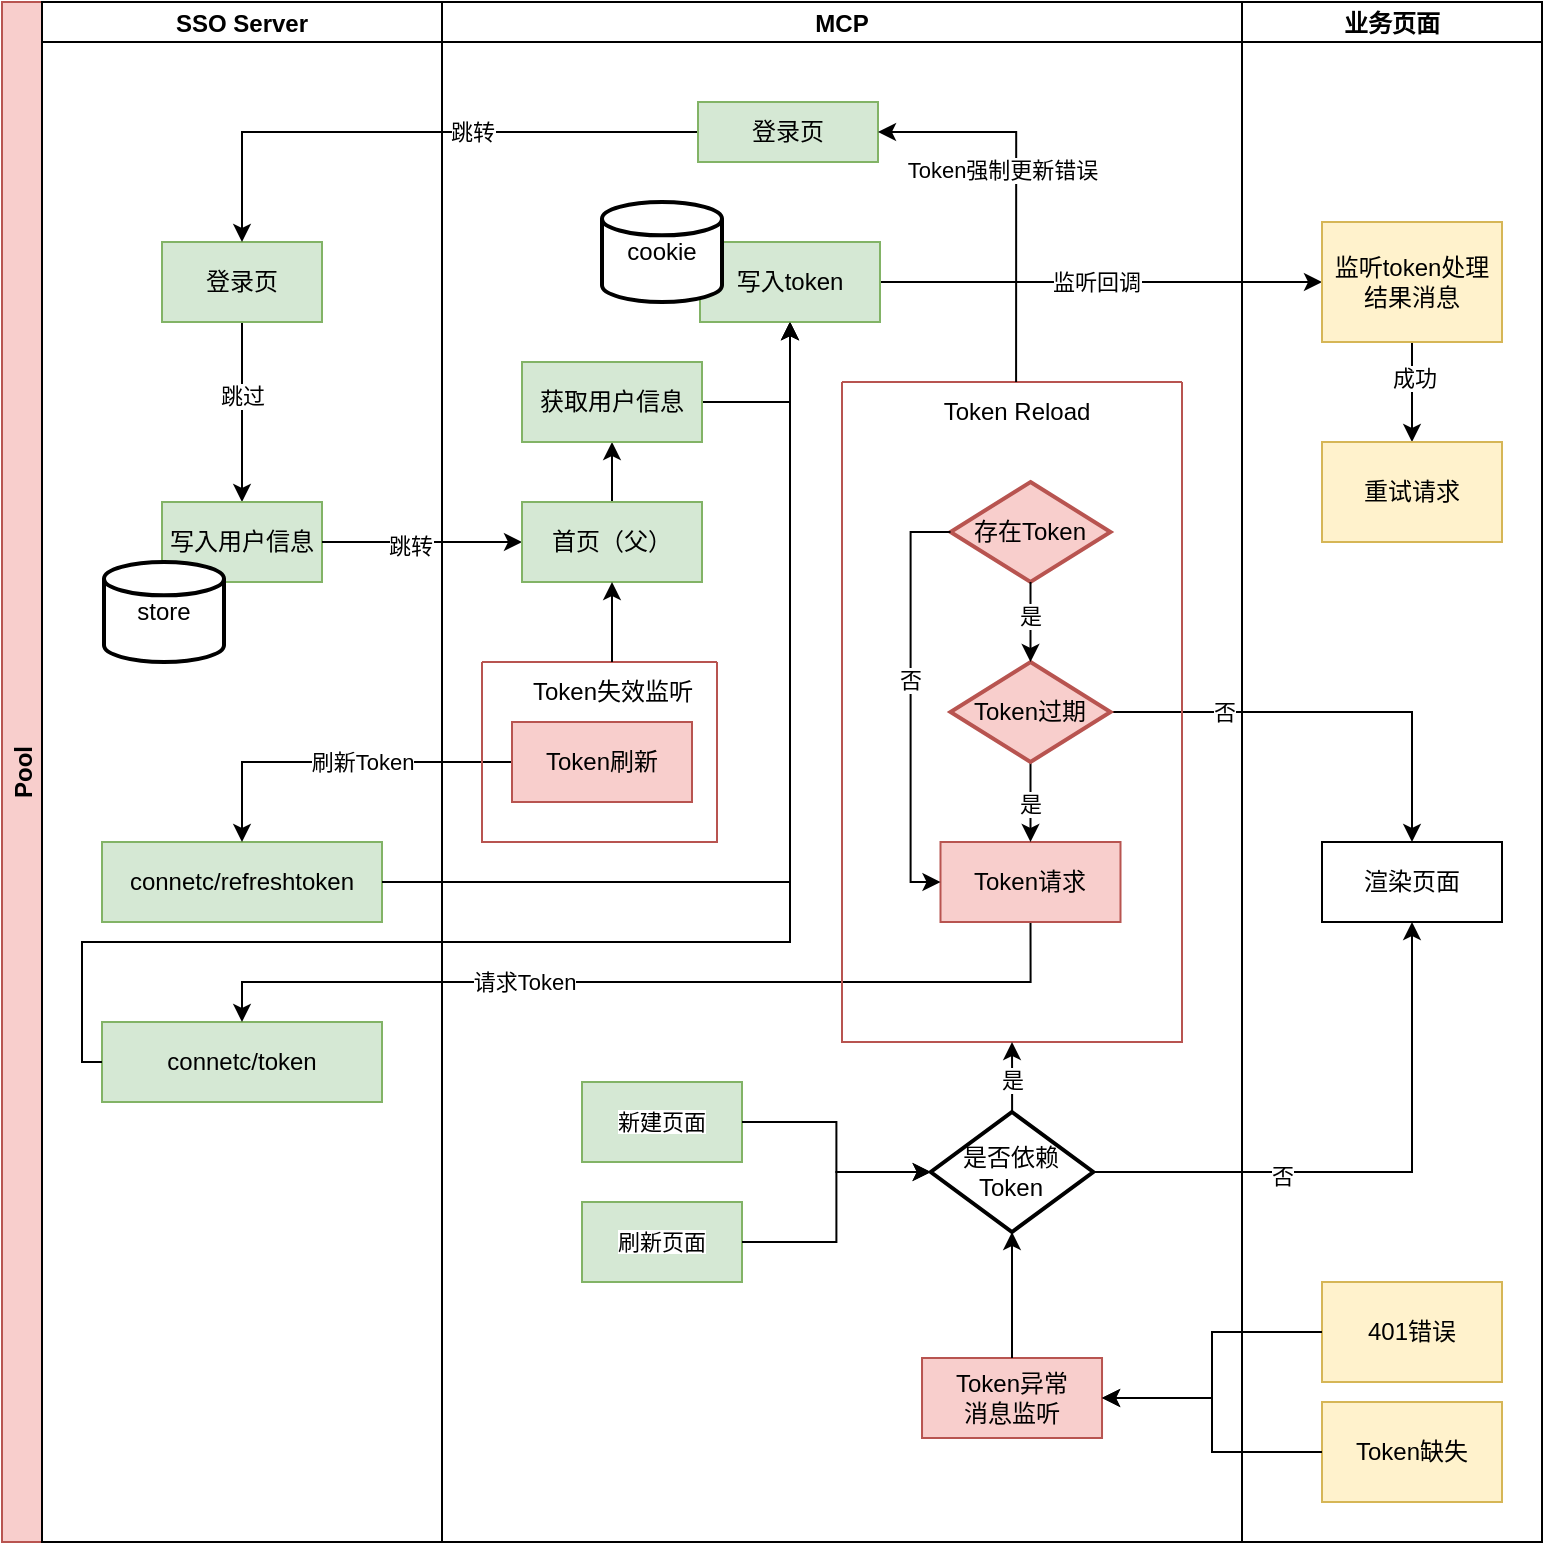<mxfile version="26.1.1">
  <diagram name="第 1 页" id="mMvDS8Gl5DTP-dUkQIf1">
    <mxGraphModel dx="1426" dy="747" grid="1" gridSize="10" guides="1" tooltips="1" connect="1" arrows="1" fold="1" page="1" pageScale="1" pageWidth="827" pageHeight="1169" math="0" shadow="0">
      <root>
        <mxCell id="0" />
        <mxCell id="1" parent="0" />
        <mxCell id="QluS-aAjsIgC2w83DEUZ-6" value="Pool" style="swimlane;childLayout=stackLayout;resizeParent=1;resizeParentMax=0;startSize=20;horizontal=0;horizontalStack=1;fillColor=#f8cecc;strokeColor=#b85450;" parent="1" vertex="1">
          <mxGeometry x="10" width="770" height="770" as="geometry" />
        </mxCell>
        <mxCell id="QluS-aAjsIgC2w83DEUZ-7" value="SSO Server" style="swimlane;startSize=20;" parent="QluS-aAjsIgC2w83DEUZ-6" vertex="1">
          <mxGeometry x="20" width="200" height="770" as="geometry" />
        </mxCell>
        <mxCell id="nYzu0JgBFqqFMGA5fvKE-6" style="edgeStyle=orthogonalEdgeStyle;rounded=0;orthogonalLoop=1;jettySize=auto;html=1;entryX=0.5;entryY=0;entryDx=0;entryDy=0;" parent="QluS-aAjsIgC2w83DEUZ-7" source="QluS-aAjsIgC2w83DEUZ-13" target="nYzu0JgBFqqFMGA5fvKE-5" edge="1">
          <mxGeometry relative="1" as="geometry" />
        </mxCell>
        <mxCell id="nYzu0JgBFqqFMGA5fvKE-7" value="跳过" style="edgeLabel;html=1;align=center;verticalAlign=middle;resizable=0;points=[];" parent="nYzu0JgBFqqFMGA5fvKE-6" vertex="1" connectable="0">
          <mxGeometry x="-0.178" relative="1" as="geometry">
            <mxPoint as="offset" />
          </mxGeometry>
        </mxCell>
        <mxCell id="QluS-aAjsIgC2w83DEUZ-13" value="登录页" style="rounded=0;whiteSpace=wrap;html=1;fillColor=#d5e8d4;strokeColor=#82b366;" parent="QluS-aAjsIgC2w83DEUZ-7" vertex="1">
          <mxGeometry x="60" y="120" width="80" height="40" as="geometry" />
        </mxCell>
        <mxCell id="nYzu0JgBFqqFMGA5fvKE-5" value="写入用户信息" style="rounded=0;whiteSpace=wrap;html=1;fillColor=#d5e8d4;strokeColor=#82b366;" parent="QluS-aAjsIgC2w83DEUZ-7" vertex="1">
          <mxGeometry x="60" y="250" width="80" height="40" as="geometry" />
        </mxCell>
        <mxCell id="QluS-aAjsIgC2w83DEUZ-19" value="store" style="strokeWidth=2;html=1;shape=mxgraph.flowchart.database;whiteSpace=wrap;" parent="QluS-aAjsIgC2w83DEUZ-7" vertex="1">
          <mxGeometry x="31" y="280" width="60" height="50" as="geometry" />
        </mxCell>
        <mxCell id="rp30ESvSIAJqpPpiR4pG-10" value="connetc/refreshtoken" style="rounded=0;whiteSpace=wrap;html=1;fillColor=#d5e8d4;strokeColor=#82b366;" parent="QluS-aAjsIgC2w83DEUZ-7" vertex="1">
          <mxGeometry x="30" y="420" width="140" height="40" as="geometry" />
        </mxCell>
        <mxCell id="rp30ESvSIAJqpPpiR4pG-34" value="connetc/token" style="rounded=0;whiteSpace=wrap;html=1;fillColor=#d5e8d4;strokeColor=#82b366;" parent="QluS-aAjsIgC2w83DEUZ-7" vertex="1">
          <mxGeometry x="30" y="510" width="140" height="40" as="geometry" />
        </mxCell>
        <mxCell id="QluS-aAjsIgC2w83DEUZ-15" style="edgeStyle=orthogonalEdgeStyle;rounded=0;orthogonalLoop=1;jettySize=auto;html=1;entryX=0.5;entryY=0;entryDx=0;entryDy=0;" parent="QluS-aAjsIgC2w83DEUZ-6" source="QluS-aAjsIgC2w83DEUZ-10" target="QluS-aAjsIgC2w83DEUZ-13" edge="1">
          <mxGeometry relative="1" as="geometry" />
        </mxCell>
        <mxCell id="QluS-aAjsIgC2w83DEUZ-16" value="跳转" style="edgeLabel;html=1;align=center;verticalAlign=middle;resizable=0;points=[];" parent="QluS-aAjsIgC2w83DEUZ-15" vertex="1" connectable="0">
          <mxGeometry x="-0.2" relative="1" as="geometry">
            <mxPoint as="offset" />
          </mxGeometry>
        </mxCell>
        <mxCell id="QluS-aAjsIgC2w83DEUZ-17" style="edgeStyle=orthogonalEdgeStyle;rounded=0;orthogonalLoop=1;jettySize=auto;html=1;entryX=0;entryY=0.5;entryDx=0;entryDy=0;exitX=1;exitY=0.5;exitDx=0;exitDy=0;" parent="QluS-aAjsIgC2w83DEUZ-6" source="nYzu0JgBFqqFMGA5fvKE-5" target="QluS-aAjsIgC2w83DEUZ-12" edge="1">
          <mxGeometry relative="1" as="geometry" />
        </mxCell>
        <mxCell id="QluS-aAjsIgC2w83DEUZ-18" value="跳转" style="edgeLabel;html=1;align=center;verticalAlign=middle;resizable=0;points=[];" parent="QluS-aAjsIgC2w83DEUZ-17" vertex="1" connectable="0">
          <mxGeometry x="-0.12" y="-2" relative="1" as="geometry">
            <mxPoint as="offset" />
          </mxGeometry>
        </mxCell>
        <mxCell id="rp30ESvSIAJqpPpiR4pG-9" style="edgeStyle=orthogonalEdgeStyle;rounded=0;orthogonalLoop=1;jettySize=auto;html=1;entryX=0.5;entryY=1;entryDx=0;entryDy=0;exitX=1;exitY=0.5;exitDx=0;exitDy=0;" parent="QluS-aAjsIgC2w83DEUZ-6" source="rp30ESvSIAJqpPpiR4pG-10" target="QluS-aAjsIgC2w83DEUZ-30" edge="1">
          <mxGeometry relative="1" as="geometry" />
        </mxCell>
        <mxCell id="rp30ESvSIAJqpPpiR4pG-22" style="edgeStyle=orthogonalEdgeStyle;rounded=0;orthogonalLoop=1;jettySize=auto;html=1;entryX=0.5;entryY=0;entryDx=0;entryDy=0;" parent="QluS-aAjsIgC2w83DEUZ-6" source="rp30ESvSIAJqpPpiR4pG-5" target="rp30ESvSIAJqpPpiR4pG-10" edge="1">
          <mxGeometry relative="1" as="geometry" />
        </mxCell>
        <mxCell id="rp30ESvSIAJqpPpiR4pG-23" value="刷新Token" style="edgeLabel;html=1;align=center;verticalAlign=middle;resizable=0;points=[];" parent="rp30ESvSIAJqpPpiR4pG-22" vertex="1" connectable="0">
          <mxGeometry x="-0.246" y="-3" relative="1" as="geometry">
            <mxPoint x="-9" y="3" as="offset" />
          </mxGeometry>
        </mxCell>
        <mxCell id="rp30ESvSIAJqpPpiR4pG-30" style="edgeStyle=orthogonalEdgeStyle;rounded=0;orthogonalLoop=1;jettySize=auto;html=1;entryX=0.5;entryY=1;entryDx=0;entryDy=0;" parent="QluS-aAjsIgC2w83DEUZ-6" source="rp30ESvSIAJqpPpiR4pG-27" target="QluS-aAjsIgC2w83DEUZ-61" edge="1">
          <mxGeometry relative="1" as="geometry">
            <Array as="points">
              <mxPoint x="705" y="585" />
            </Array>
          </mxGeometry>
        </mxCell>
        <mxCell id="rp30ESvSIAJqpPpiR4pG-31" value="否" style="edgeLabel;html=1;align=center;verticalAlign=middle;resizable=0;points=[];" parent="rp30ESvSIAJqpPpiR4pG-30" vertex="1" connectable="0">
          <mxGeometry x="-0.338" y="-2" relative="1" as="geometry">
            <mxPoint as="offset" />
          </mxGeometry>
        </mxCell>
        <mxCell id="rp30ESvSIAJqpPpiR4pG-35" style="edgeStyle=orthogonalEdgeStyle;rounded=0;orthogonalLoop=1;jettySize=auto;html=1;entryX=0.5;entryY=0;entryDx=0;entryDy=0;" parent="QluS-aAjsIgC2w83DEUZ-6" source="rp30ESvSIAJqpPpiR4pG-24" target="QluS-aAjsIgC2w83DEUZ-61" edge="1">
          <mxGeometry relative="1" as="geometry" />
        </mxCell>
        <mxCell id="rp30ESvSIAJqpPpiR4pG-40" value="否" style="edgeLabel;html=1;align=center;verticalAlign=middle;resizable=0;points=[];" parent="rp30ESvSIAJqpPpiR4pG-35" vertex="1" connectable="0">
          <mxGeometry x="-0.475" relative="1" as="geometry">
            <mxPoint as="offset" />
          </mxGeometry>
        </mxCell>
        <mxCell id="rp30ESvSIAJqpPpiR4pG-41" style="edgeStyle=orthogonalEdgeStyle;rounded=0;orthogonalLoop=1;jettySize=auto;html=1;entryX=0.5;entryY=0;entryDx=0;entryDy=0;exitX=0.5;exitY=1;exitDx=0;exitDy=0;" parent="QluS-aAjsIgC2w83DEUZ-6" source="rp30ESvSIAJqpPpiR4pG-20" target="rp30ESvSIAJqpPpiR4pG-34" edge="1">
          <mxGeometry relative="1" as="geometry">
            <Array as="points">
              <mxPoint x="514" y="490" />
              <mxPoint x="120" y="490" />
            </Array>
          </mxGeometry>
        </mxCell>
        <mxCell id="rp30ESvSIAJqpPpiR4pG-49" value="请求Token" style="edgeLabel;html=1;align=center;verticalAlign=middle;resizable=0;points=[];" parent="rp30ESvSIAJqpPpiR4pG-41" vertex="1" connectable="0">
          <mxGeometry x="0.353" relative="1" as="geometry">
            <mxPoint x="17" as="offset" />
          </mxGeometry>
        </mxCell>
        <mxCell id="rp30ESvSIAJqpPpiR4pG-42" style="edgeStyle=orthogonalEdgeStyle;rounded=0;orthogonalLoop=1;jettySize=auto;html=1;exitX=0;exitY=0.5;exitDx=0;exitDy=0;entryX=0.5;entryY=1;entryDx=0;entryDy=0;" parent="QluS-aAjsIgC2w83DEUZ-6" source="rp30ESvSIAJqpPpiR4pG-34" target="QluS-aAjsIgC2w83DEUZ-30" edge="1">
          <mxGeometry relative="1" as="geometry">
            <Array as="points">
              <mxPoint x="40" y="530" />
              <mxPoint x="40" y="470" />
              <mxPoint x="394" y="470" />
            </Array>
          </mxGeometry>
        </mxCell>
        <mxCell id="rp30ESvSIAJqpPpiR4pG-43" style="edgeStyle=orthogonalEdgeStyle;rounded=0;orthogonalLoop=1;jettySize=auto;html=1;" parent="QluS-aAjsIgC2w83DEUZ-6" source="QluS-aAjsIgC2w83DEUZ-30" target="KIUjc3lk86y1q8A7Fn4e-26" edge="1">
          <mxGeometry relative="1" as="geometry" />
        </mxCell>
        <mxCell id="rp30ESvSIAJqpPpiR4pG-46" value="监听回调" style="edgeLabel;html=1;align=center;verticalAlign=middle;resizable=0;points=[];" parent="rp30ESvSIAJqpPpiR4pG-43" vertex="1" connectable="0">
          <mxGeometry x="-0.204" relative="1" as="geometry">
            <mxPoint x="20" as="offset" />
          </mxGeometry>
        </mxCell>
        <mxCell id="QluS-aAjsIgC2w83DEUZ-8" value="MCP" style="swimlane;startSize=20;" parent="QluS-aAjsIgC2w83DEUZ-6" vertex="1">
          <mxGeometry x="220" width="400" height="770" as="geometry" />
        </mxCell>
        <mxCell id="QluS-aAjsIgC2w83DEUZ-10" value="登录页" style="rounded=0;whiteSpace=wrap;html=1;fillColor=#d5e8d4;strokeColor=#82b366;" parent="QluS-aAjsIgC2w83DEUZ-8" vertex="1">
          <mxGeometry x="128" y="50" width="90" height="30" as="geometry" />
        </mxCell>
        <mxCell id="QluS-aAjsIgC2w83DEUZ-31" style="edgeStyle=orthogonalEdgeStyle;rounded=0;orthogonalLoop=1;jettySize=auto;html=1;entryX=0.5;entryY=1;entryDx=0;entryDy=0;" parent="QluS-aAjsIgC2w83DEUZ-8" source="QluS-aAjsIgC2w83DEUZ-12" target="nYzu0JgBFqqFMGA5fvKE-3" edge="1">
          <mxGeometry relative="1" as="geometry" />
        </mxCell>
        <mxCell id="QluS-aAjsIgC2w83DEUZ-12" value="首页（父）" style="rounded=0;whiteSpace=wrap;html=1;fillColor=#d5e8d4;strokeColor=#82b366;" parent="QluS-aAjsIgC2w83DEUZ-8" vertex="1">
          <mxGeometry x="40" y="250" width="90" height="40" as="geometry" />
        </mxCell>
        <mxCell id="QluS-aAjsIgC2w83DEUZ-24" value="&lt;span style=&quot;font-size: 11px; text-wrap-mode: nowrap; background-color: rgb(255, 255, 255);&quot;&gt;新建页面&lt;/span&gt;" style="rounded=0;whiteSpace=wrap;html=1;fillColor=#d5e8d4;strokeColor=#82b366;" parent="QluS-aAjsIgC2w83DEUZ-8" vertex="1">
          <mxGeometry x="70" y="540" width="80" height="40" as="geometry" />
        </mxCell>
        <mxCell id="QluS-aAjsIgC2w83DEUZ-30" value="写入token" style="rounded=0;whiteSpace=wrap;html=1;fillColor=#d5e8d4;strokeColor=#82b366;" parent="QluS-aAjsIgC2w83DEUZ-8" vertex="1">
          <mxGeometry x="129" y="120" width="90" height="40" as="geometry" />
        </mxCell>
        <mxCell id="QluS-aAjsIgC2w83DEUZ-38" value="cookie" style="strokeWidth=2;html=1;shape=mxgraph.flowchart.database;whiteSpace=wrap;" parent="QluS-aAjsIgC2w83DEUZ-8" vertex="1">
          <mxGeometry x="80" y="100" width="60" height="50" as="geometry" />
        </mxCell>
        <mxCell id="nYzu0JgBFqqFMGA5fvKE-4" style="edgeStyle=orthogonalEdgeStyle;rounded=0;orthogonalLoop=1;jettySize=auto;html=1;entryX=0.5;entryY=1;entryDx=0;entryDy=0;exitX=1;exitY=0.5;exitDx=0;exitDy=0;" parent="QluS-aAjsIgC2w83DEUZ-8" source="nYzu0JgBFqqFMGA5fvKE-3" target="QluS-aAjsIgC2w83DEUZ-30" edge="1">
          <mxGeometry relative="1" as="geometry" />
        </mxCell>
        <mxCell id="nYzu0JgBFqqFMGA5fvKE-3" value="获取用户信息" style="rounded=0;whiteSpace=wrap;html=1;fillColor=#d5e8d4;strokeColor=#82b366;" parent="QluS-aAjsIgC2w83DEUZ-8" vertex="1">
          <mxGeometry x="40" y="180" width="90" height="40" as="geometry" />
        </mxCell>
        <mxCell id="rp30ESvSIAJqpPpiR4pG-2" value="" style="swimlane;startSize=0;fillColor=#f8cecc;strokeColor=#b85450;" parent="QluS-aAjsIgC2w83DEUZ-8" vertex="1">
          <mxGeometry x="20" y="330" width="117.5" height="90" as="geometry">
            <mxRectangle x="68" y="320" width="50" height="40" as="alternateBounds" />
          </mxGeometry>
        </mxCell>
        <mxCell id="rp30ESvSIAJqpPpiR4pG-3" value="Token失效监听" style="text;html=1;align=center;verticalAlign=middle;resizable=0;points=[];autosize=1;strokeColor=none;fillColor=none;" parent="rp30ESvSIAJqpPpiR4pG-2" vertex="1">
          <mxGeometry x="15" width="100" height="30" as="geometry" />
        </mxCell>
        <mxCell id="rp30ESvSIAJqpPpiR4pG-5" value="Token刷新" style="rounded=0;whiteSpace=wrap;html=1;fillColor=#f8cecc;strokeColor=#b85450;" parent="rp30ESvSIAJqpPpiR4pG-2" vertex="1">
          <mxGeometry x="15" y="30" width="90" height="40" as="geometry" />
        </mxCell>
        <mxCell id="rp30ESvSIAJqpPpiR4pG-7" style="edgeStyle=orthogonalEdgeStyle;rounded=0;orthogonalLoop=1;jettySize=auto;html=1;entryX=0.5;entryY=1;entryDx=0;entryDy=0;" parent="QluS-aAjsIgC2w83DEUZ-8" source="rp30ESvSIAJqpPpiR4pG-3" target="QluS-aAjsIgC2w83DEUZ-12" edge="1">
          <mxGeometry relative="1" as="geometry" />
        </mxCell>
        <mxCell id="rp30ESvSIAJqpPpiR4pG-18" value="" style="swimlane;startSize=0;fillColor=#f8cecc;strokeColor=#b85450;" parent="QluS-aAjsIgC2w83DEUZ-8" vertex="1">
          <mxGeometry x="200" y="190" width="170" height="330" as="geometry">
            <mxRectangle x="68" y="320" width="50" height="40" as="alternateBounds" />
          </mxGeometry>
        </mxCell>
        <mxCell id="rp30ESvSIAJqpPpiR4pG-19" value="Token Reload" style="text;html=1;align=center;verticalAlign=middle;resizable=0;points=[];autosize=1;strokeColor=none;fillColor=none;" parent="rp30ESvSIAJqpPpiR4pG-18" vertex="1">
          <mxGeometry x="36.75" width="100" height="30" as="geometry" />
        </mxCell>
        <mxCell id="rp30ESvSIAJqpPpiR4pG-20" value="Token请求" style="rounded=0;whiteSpace=wrap;html=1;fillColor=#f8cecc;strokeColor=#b85450;" parent="rp30ESvSIAJqpPpiR4pG-18" vertex="1">
          <mxGeometry x="49.25" y="230" width="90" height="40" as="geometry" />
        </mxCell>
        <mxCell id="rp30ESvSIAJqpPpiR4pG-21" value="存在Token" style="strokeWidth=2;html=1;shape=mxgraph.flowchart.decision;whiteSpace=wrap;fillColor=#f8cecc;strokeColor=#b85450;" parent="rp30ESvSIAJqpPpiR4pG-18" vertex="1">
          <mxGeometry x="54.25" y="50" width="80" height="50" as="geometry" />
        </mxCell>
        <mxCell id="rp30ESvSIAJqpPpiR4pG-26" style="edgeStyle=orthogonalEdgeStyle;rounded=0;orthogonalLoop=1;jettySize=auto;html=1;" parent="rp30ESvSIAJqpPpiR4pG-18" source="rp30ESvSIAJqpPpiR4pG-24" target="rp30ESvSIAJqpPpiR4pG-20" edge="1">
          <mxGeometry relative="1" as="geometry" />
        </mxCell>
        <mxCell id="rp30ESvSIAJqpPpiR4pG-39" value="是" style="edgeLabel;html=1;align=center;verticalAlign=middle;resizable=0;points=[];" parent="rp30ESvSIAJqpPpiR4pG-26" vertex="1" connectable="0">
          <mxGeometry x="0.05" y="-1" relative="1" as="geometry">
            <mxPoint as="offset" />
          </mxGeometry>
        </mxCell>
        <mxCell id="rp30ESvSIAJqpPpiR4pG-24" value="Token过期" style="strokeWidth=2;html=1;shape=mxgraph.flowchart.decision;whiteSpace=wrap;fillColor=#f8cecc;strokeColor=#b85450;" parent="rp30ESvSIAJqpPpiR4pG-18" vertex="1">
          <mxGeometry x="54.25" y="140" width="80" height="50" as="geometry" />
        </mxCell>
        <mxCell id="rp30ESvSIAJqpPpiR4pG-25" style="edgeStyle=orthogonalEdgeStyle;rounded=0;orthogonalLoop=1;jettySize=auto;html=1;" parent="rp30ESvSIAJqpPpiR4pG-18" source="rp30ESvSIAJqpPpiR4pG-21" target="rp30ESvSIAJqpPpiR4pG-24" edge="1">
          <mxGeometry relative="1" as="geometry" />
        </mxCell>
        <mxCell id="rp30ESvSIAJqpPpiR4pG-36" value="是" style="edgeLabel;html=1;align=center;verticalAlign=middle;resizable=0;points=[];" parent="rp30ESvSIAJqpPpiR4pG-25" vertex="1" connectable="0">
          <mxGeometry x="-0.15" y="-1" relative="1" as="geometry">
            <mxPoint as="offset" />
          </mxGeometry>
        </mxCell>
        <mxCell id="rp30ESvSIAJqpPpiR4pG-37" style="edgeStyle=orthogonalEdgeStyle;rounded=0;orthogonalLoop=1;jettySize=auto;html=1;entryX=0;entryY=0.5;entryDx=0;entryDy=0;exitX=0;exitY=0.5;exitDx=0;exitDy=0;exitPerimeter=0;" parent="rp30ESvSIAJqpPpiR4pG-18" source="rp30ESvSIAJqpPpiR4pG-21" target="rp30ESvSIAJqpPpiR4pG-20" edge="1">
          <mxGeometry relative="1" as="geometry" />
        </mxCell>
        <mxCell id="rp30ESvSIAJqpPpiR4pG-38" value="否" style="edgeLabel;html=1;align=center;verticalAlign=middle;resizable=0;points=[];" parent="rp30ESvSIAJqpPpiR4pG-37" vertex="1" connectable="0">
          <mxGeometry x="-0.108" y="-1" relative="1" as="geometry">
            <mxPoint as="offset" />
          </mxGeometry>
        </mxCell>
        <mxCell id="rp30ESvSIAJqpPpiR4pG-32" style="edgeStyle=orthogonalEdgeStyle;rounded=0;orthogonalLoop=1;jettySize=auto;html=1;entryX=0.5;entryY=1;entryDx=0;entryDy=0;" parent="QluS-aAjsIgC2w83DEUZ-8" source="rp30ESvSIAJqpPpiR4pG-27" target="rp30ESvSIAJqpPpiR4pG-18" edge="1">
          <mxGeometry relative="1" as="geometry" />
        </mxCell>
        <mxCell id="rp30ESvSIAJqpPpiR4pG-33" value="是" style="edgeLabel;html=1;align=center;verticalAlign=middle;resizable=0;points=[];" parent="rp30ESvSIAJqpPpiR4pG-32" vertex="1" connectable="0">
          <mxGeometry x="-0.054" relative="1" as="geometry">
            <mxPoint as="offset" />
          </mxGeometry>
        </mxCell>
        <mxCell id="rp30ESvSIAJqpPpiR4pG-27" value="是否依赖Token" style="strokeWidth=2;html=1;shape=mxgraph.flowchart.decision;whiteSpace=wrap;" parent="QluS-aAjsIgC2w83DEUZ-8" vertex="1">
          <mxGeometry x="244.38" y="555" width="81.25" height="60" as="geometry" />
        </mxCell>
        <mxCell id="rp30ESvSIAJqpPpiR4pG-28" style="edgeStyle=orthogonalEdgeStyle;rounded=0;orthogonalLoop=1;jettySize=auto;html=1;entryX=0;entryY=0.5;entryDx=0;entryDy=0;entryPerimeter=0;" parent="QluS-aAjsIgC2w83DEUZ-8" source="QluS-aAjsIgC2w83DEUZ-24" target="rp30ESvSIAJqpPpiR4pG-27" edge="1">
          <mxGeometry relative="1" as="geometry" />
        </mxCell>
        <mxCell id="rp30ESvSIAJqpPpiR4pG-47" style="edgeStyle=orthogonalEdgeStyle;rounded=0;orthogonalLoop=1;jettySize=auto;html=1;entryX=1;entryY=0.5;entryDx=0;entryDy=0;exitX=0.503;exitY=0;exitDx=0;exitDy=0;exitPerimeter=0;" parent="QluS-aAjsIgC2w83DEUZ-8" source="rp30ESvSIAJqpPpiR4pG-19" target="QluS-aAjsIgC2w83DEUZ-10" edge="1">
          <mxGeometry relative="1" as="geometry" />
        </mxCell>
        <mxCell id="rp30ESvSIAJqpPpiR4pG-48" value="Token强制更新错误" style="edgeLabel;html=1;align=center;verticalAlign=middle;resizable=0;points=[];" parent="rp30ESvSIAJqpPpiR4pG-47" vertex="1" connectable="0">
          <mxGeometry x="0.346" y="-2" relative="1" as="geometry">
            <mxPoint x="-2" y="21" as="offset" />
          </mxGeometry>
        </mxCell>
        <mxCell id="rp30ESvSIAJqpPpiR4pG-52" value="Token异常&lt;div&gt;消息监听&lt;/div&gt;" style="rounded=0;whiteSpace=wrap;html=1;fillColor=#f8cecc;strokeColor=#b85450;" parent="QluS-aAjsIgC2w83DEUZ-8" vertex="1">
          <mxGeometry x="240.01" y="678" width="90" height="40" as="geometry" />
        </mxCell>
        <mxCell id="rp30ESvSIAJqpPpiR4pG-53" style="edgeStyle=orthogonalEdgeStyle;rounded=0;orthogonalLoop=1;jettySize=auto;html=1;entryX=0.5;entryY=1;entryDx=0;entryDy=0;entryPerimeter=0;" parent="QluS-aAjsIgC2w83DEUZ-8" source="rp30ESvSIAJqpPpiR4pG-52" target="rp30ESvSIAJqpPpiR4pG-27" edge="1">
          <mxGeometry relative="1" as="geometry" />
        </mxCell>
        <mxCell id="rp30ESvSIAJqpPpiR4pG-54" value="&lt;span style=&quot;font-size: 11px; text-wrap-mode: nowrap; background-color: rgb(255, 255, 255);&quot;&gt;刷新页面&lt;/span&gt;" style="rounded=0;whiteSpace=wrap;html=1;fillColor=#d5e8d4;strokeColor=#82b366;" parent="QluS-aAjsIgC2w83DEUZ-8" vertex="1">
          <mxGeometry x="70" y="600" width="80" height="40" as="geometry" />
        </mxCell>
        <mxCell id="rp30ESvSIAJqpPpiR4pG-55" style="edgeStyle=orthogonalEdgeStyle;rounded=0;orthogonalLoop=1;jettySize=auto;html=1;entryX=0;entryY=0.5;entryDx=0;entryDy=0;entryPerimeter=0;" parent="QluS-aAjsIgC2w83DEUZ-8" source="rp30ESvSIAJqpPpiR4pG-54" target="rp30ESvSIAJqpPpiR4pG-27" edge="1">
          <mxGeometry relative="1" as="geometry" />
        </mxCell>
        <mxCell id="QluS-aAjsIgC2w83DEUZ-9" value="业务页面" style="swimlane;startSize=20;" parent="QluS-aAjsIgC2w83DEUZ-6" vertex="1">
          <mxGeometry x="620" width="150" height="770" as="geometry" />
        </mxCell>
        <mxCell id="QluS-aAjsIgC2w83DEUZ-61" value="渲染页面" style="rounded=0;whiteSpace=wrap;html=1;" parent="QluS-aAjsIgC2w83DEUZ-9" vertex="1">
          <mxGeometry x="40" y="420" width="90" height="40" as="geometry" />
        </mxCell>
        <mxCell id="KIUjc3lk86y1q8A7Fn4e-24" value="401错误" style="rounded=0;whiteSpace=wrap;html=1;fillColor=#fff2cc;strokeColor=#d6b656;" parent="QluS-aAjsIgC2w83DEUZ-9" vertex="1">
          <mxGeometry x="40" y="640" width="90" height="50" as="geometry" />
        </mxCell>
        <mxCell id="KIUjc3lk86y1q8A7Fn4e-28" style="edgeStyle=orthogonalEdgeStyle;rounded=0;orthogonalLoop=1;jettySize=auto;html=1;entryX=0.5;entryY=0;entryDx=0;entryDy=0;exitX=0.5;exitY=1;exitDx=0;exitDy=0;" parent="QluS-aAjsIgC2w83DEUZ-9" source="KIUjc3lk86y1q8A7Fn4e-26" target="KIUjc3lk86y1q8A7Fn4e-29" edge="1">
          <mxGeometry relative="1" as="geometry">
            <mxPoint x="171" y="750" as="targetPoint" />
          </mxGeometry>
        </mxCell>
        <mxCell id="KIUjc3lk86y1q8A7Fn4e-31" value="成功" style="edgeLabel;html=1;align=center;verticalAlign=middle;resizable=0;points=[];" parent="KIUjc3lk86y1q8A7Fn4e-28" vertex="1" connectable="0">
          <mxGeometry x="-0.3" y="1" relative="1" as="geometry">
            <mxPoint as="offset" />
          </mxGeometry>
        </mxCell>
        <mxCell id="KIUjc3lk86y1q8A7Fn4e-26" value="监听token处理结果消息" style="rounded=0;whiteSpace=wrap;html=1;fillColor=#fff2cc;strokeColor=#d6b656;" parent="QluS-aAjsIgC2w83DEUZ-9" vertex="1">
          <mxGeometry x="40" y="110" width="90" height="60" as="geometry" />
        </mxCell>
        <mxCell id="KIUjc3lk86y1q8A7Fn4e-29" value="重试请求" style="rounded=0;whiteSpace=wrap;html=1;fillColor=#fff2cc;strokeColor=#d6b656;" parent="QluS-aAjsIgC2w83DEUZ-9" vertex="1">
          <mxGeometry x="40" y="220" width="90" height="50" as="geometry" />
        </mxCell>
        <mxCell id="rp30ESvSIAJqpPpiR4pG-50" value="Token缺失" style="rounded=0;whiteSpace=wrap;html=1;fillColor=#fff2cc;strokeColor=#d6b656;" parent="QluS-aAjsIgC2w83DEUZ-9" vertex="1">
          <mxGeometry x="40" y="700" width="90" height="50" as="geometry" />
        </mxCell>
        <mxCell id="rp30ESvSIAJqpPpiR4pG-57" style="edgeStyle=orthogonalEdgeStyle;rounded=0;orthogonalLoop=1;jettySize=auto;html=1;entryX=1;entryY=0.5;entryDx=0;entryDy=0;" parent="QluS-aAjsIgC2w83DEUZ-6" source="KIUjc3lk86y1q8A7Fn4e-24" target="rp30ESvSIAJqpPpiR4pG-52" edge="1">
          <mxGeometry relative="1" as="geometry" />
        </mxCell>
        <mxCell id="rp30ESvSIAJqpPpiR4pG-58" style="edgeStyle=orthogonalEdgeStyle;rounded=0;orthogonalLoop=1;jettySize=auto;html=1;entryX=1;entryY=0.5;entryDx=0;entryDy=0;" parent="QluS-aAjsIgC2w83DEUZ-6" source="rp30ESvSIAJqpPpiR4pG-50" target="rp30ESvSIAJqpPpiR4pG-52" edge="1">
          <mxGeometry relative="1" as="geometry" />
        </mxCell>
      </root>
    </mxGraphModel>
  </diagram>
</mxfile>
